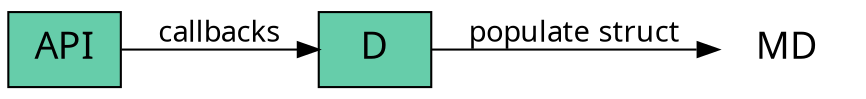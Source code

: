 digraph G2 {
   graph [rankdir = LR,
          imagepath="."];
          node[fontname="Liberation", fontsize=18];
          
   API[label="API", shape = "record", fillcolor = aquamarine3, style = filled];
   D[label="D", shape = "record", fillcolor = aquamarine3 , style = filled];
   MDStream[color="white",label="MD",image="trading_inout_queue.png"];

   API -> D [ label = "callbacks", fontname = "Liberation"];
   D -> MDStream [ label = "populate struct", fontname = "Liberation"];
}